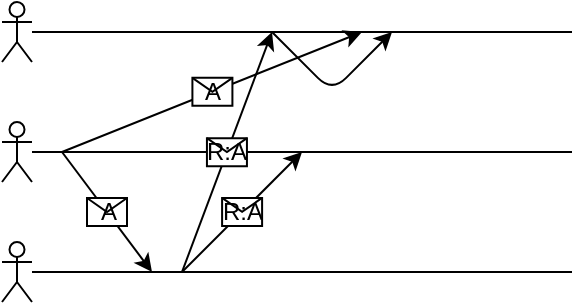 <mxfile version="13.9.9" type="device" pages="2"><diagram id="aXL-fSnY1vCYU4t0eZZc" name="causal_inversion"><mxGraphModel dx="1106" dy="892" grid="1" gridSize="10" guides="1" tooltips="1" connect="1" arrows="1" fold="1" page="1" pageScale="1" pageWidth="583" pageHeight="413" math="0" shadow="0"><root><mxCell id="0"/><mxCell id="1" parent="0"/><mxCell id="RU27EEWxE5Kz_wKuUPTf-1" value="" style="group" parent="1" vertex="1" connectable="0"><mxGeometry x="30" y="70" width="285" height="150" as="geometry"/></mxCell><mxCell id="HOGQgftxvfHG-K1m0OaL-1" value="" style="endArrow=none;html=1;" parent="RU27EEWxE5Kz_wKuUPTf-1" edge="1"><mxGeometry width="50" height="50" relative="1" as="geometry"><mxPoint x="15" y="15" as="sourcePoint"/><mxPoint x="285" y="15" as="targetPoint"/></mxGeometry></mxCell><mxCell id="HOGQgftxvfHG-K1m0OaL-2" value="" style="endArrow=none;html=1;" parent="RU27EEWxE5Kz_wKuUPTf-1" edge="1"><mxGeometry width="50" height="50" relative="1" as="geometry"><mxPoint x="15" y="75" as="sourcePoint"/><mxPoint x="285" y="75" as="targetPoint"/></mxGeometry></mxCell><mxCell id="HOGQgftxvfHG-K1m0OaL-3" value="" style="endArrow=none;html=1;" parent="RU27EEWxE5Kz_wKuUPTf-1" edge="1"><mxGeometry width="50" height="50" relative="1" as="geometry"><mxPoint x="15" y="135" as="sourcePoint"/><mxPoint x="285" y="135" as="targetPoint"/></mxGeometry></mxCell><mxCell id="HOGQgftxvfHG-K1m0OaL-6" value="" style="shape=umlActor;verticalLabelPosition=bottom;verticalAlign=top;html=1;outlineConnect=0;" parent="RU27EEWxE5Kz_wKuUPTf-1" vertex="1"><mxGeometry width="15" height="30" as="geometry"/></mxCell><mxCell id="HOGQgftxvfHG-K1m0OaL-7" value="" style="shape=umlActor;verticalLabelPosition=bottom;verticalAlign=top;html=1;outlineConnect=0;" parent="RU27EEWxE5Kz_wKuUPTf-1" vertex="1"><mxGeometry y="120" width="15" height="30" as="geometry"/></mxCell><mxCell id="HOGQgftxvfHG-K1m0OaL-8" value="" style="shape=umlActor;verticalLabelPosition=bottom;verticalAlign=top;html=1;outlineConnect=0;" parent="RU27EEWxE5Kz_wKuUPTf-1" vertex="1"><mxGeometry y="60" width="15" height="30" as="geometry"/></mxCell><mxCell id="HOGQgftxvfHG-K1m0OaL-10" value="" style="endArrow=classic;html=1;" parent="RU27EEWxE5Kz_wKuUPTf-1" edge="1"><mxGeometry relative="1" as="geometry"><mxPoint x="30" y="75" as="sourcePoint"/><mxPoint x="180" y="15" as="targetPoint"/></mxGeometry></mxCell><mxCell id="HOGQgftxvfHG-K1m0OaL-11" value="A" style="shape=message;html=1;outlineConnect=0;" parent="HOGQgftxvfHG-K1m0OaL-10" vertex="1"><mxGeometry width="20" height="14" relative="1" as="geometry"><mxPoint x="-10" y="-7" as="offset"/></mxGeometry></mxCell><mxCell id="HOGQgftxvfHG-K1m0OaL-12" value="" style="endArrow=classic;html=1;" parent="RU27EEWxE5Kz_wKuUPTf-1" edge="1"><mxGeometry relative="1" as="geometry"><mxPoint x="30" y="75" as="sourcePoint"/><mxPoint x="75" y="135" as="targetPoint"/></mxGeometry></mxCell><mxCell id="HOGQgftxvfHG-K1m0OaL-13" value="A" style="shape=message;html=1;outlineConnect=0;" parent="HOGQgftxvfHG-K1m0OaL-12" vertex="1"><mxGeometry width="20" height="14" relative="1" as="geometry"><mxPoint x="-10" y="-7" as="offset"/></mxGeometry></mxCell><mxCell id="HOGQgftxvfHG-K1m0OaL-14" value="" style="endArrow=classic;html=1;" parent="RU27EEWxE5Kz_wKuUPTf-1" edge="1"><mxGeometry relative="1" as="geometry"><mxPoint x="90" y="135" as="sourcePoint"/><mxPoint x="150" y="75" as="targetPoint"/></mxGeometry></mxCell><mxCell id="HOGQgftxvfHG-K1m0OaL-15" value="R:A" style="shape=message;html=1;outlineConnect=0;" parent="HOGQgftxvfHG-K1m0OaL-14" vertex="1"><mxGeometry width="20" height="14" relative="1" as="geometry"><mxPoint x="-10" y="-7" as="offset"/></mxGeometry></mxCell><mxCell id="HOGQgftxvfHG-K1m0OaL-16" value="" style="endArrow=classic;html=1;" parent="RU27EEWxE5Kz_wKuUPTf-1" edge="1"><mxGeometry relative="1" as="geometry"><mxPoint x="90" y="135" as="sourcePoint"/><mxPoint x="135" y="15" as="targetPoint"/></mxGeometry></mxCell><mxCell id="HOGQgftxvfHG-K1m0OaL-17" value="R:A" style="shape=message;html=1;outlineConnect=0;" parent="HOGQgftxvfHG-K1m0OaL-16" vertex="1"><mxGeometry width="20" height="14" relative="1" as="geometry"><mxPoint x="-10" y="-7" as="offset"/></mxGeometry></mxCell><mxCell id="HOGQgftxvfHG-K1m0OaL-18" value="" style="endArrow=classic;html=1;" parent="RU27EEWxE5Kz_wKuUPTf-1" edge="1"><mxGeometry width="50" height="50" relative="1" as="geometry"><mxPoint x="135" y="15" as="sourcePoint"/><mxPoint x="195" y="15" as="targetPoint"/><Array as="points"><mxPoint x="165" y="45"/></Array></mxGeometry></mxCell></root></mxGraphModel></diagram><diagram id="L5-LpOZDYPyABEC0YGd6" name="state_machine_rep"><mxGraphModel dx="1106" dy="892" grid="1" gridSize="10" guides="1" tooltips="1" connect="1" arrows="1" fold="1" page="1" pageScale="1" pageWidth="583" pageHeight="413" math="0" shadow="0"><root><mxCell id="8Zw4oxYm0BEPTpI5ZilU-0"/><mxCell id="8Zw4oxYm0BEPTpI5ZilU-1" parent="8Zw4oxYm0BEPTpI5ZilU-0"/><mxCell id="UfHrrKTZPttFB0l99gCn-1" value="" style="shape=actor;whiteSpace=wrap;html=1;" parent="8Zw4oxYm0BEPTpI5ZilU-1" vertex="1"><mxGeometry x="30" y="20" width="25.333" height="38" as="geometry"/></mxCell><mxCell id="UfHrrKTZPttFB0l99gCn-2" value="" style="shape=actor;whiteSpace=wrap;html=1;" parent="8Zw4oxYm0BEPTpI5ZilU-1" vertex="1"><mxGeometry x="30" y="70.667" width="25.333" height="38" as="geometry"/></mxCell><mxCell id="UfHrrKTZPttFB0l99gCn-5" value="" style="shape=actor;whiteSpace=wrap;html=1;" parent="8Zw4oxYm0BEPTpI5ZilU-1" vertex="1"><mxGeometry x="30" y="121.017" width="25.333" height="38" as="geometry"/></mxCell><mxCell id="UfHrrKTZPttFB0l99gCn-6" value="" style="shape=actor;whiteSpace=wrap;html=1;" parent="8Zw4oxYm0BEPTpI5ZilU-1" vertex="1"><mxGeometry x="30" y="172" width="25.333" height="38" as="geometry"/></mxCell><mxCell id="UfHrrKTZPttFB0l99gCn-7" value="" style="shape=cylinder3;whiteSpace=wrap;boundedLbl=1;backgroundOutline=1;size=15;rotation=90;html=1;" parent="8Zw4oxYm0BEPTpI5ZilU-1" vertex="1"><mxGeometry x="176.933" y="64.333" width="38" height="120.333" as="geometry"/></mxCell><mxCell id="UfHrrKTZPttFB0l99gCn-8" value="" style="endArrow=classic;html=1;edgeStyle=entityRelationEdgeStyle;" parent="8Zw4oxYm0BEPTpI5ZilU-1" edge="1"><mxGeometry x="30" y="20" width="50" height="50" as="geometry"><mxPoint x="61.667" y="203.667" as="sourcePoint"/><mxPoint x="131.333" y="127.667" as="targetPoint"/></mxGeometry></mxCell><mxCell id="UfHrrKTZPttFB0l99gCn-9" value="" style="endArrow=classic;html=1;edgeStyle=entityRelationEdgeStyle;" parent="8Zw4oxYm0BEPTpI5ZilU-1" edge="1"><mxGeometry x="30" y="20" width="50" height="50" as="geometry"><mxPoint x="61.667" y="146.667" as="sourcePoint"/><mxPoint x="131.333" y="115" as="targetPoint"/></mxGeometry></mxCell><mxCell id="UfHrrKTZPttFB0l99gCn-10" value="" style="endArrow=classic;html=1;edgeStyle=entityRelationEdgeStyle;" parent="8Zw4oxYm0BEPTpI5ZilU-1" edge="1"><mxGeometry x="30" y="20" width="50" height="50" as="geometry"><mxPoint x="61.667" y="89.667" as="sourcePoint"/><mxPoint x="131.333" y="134" as="targetPoint"/></mxGeometry></mxCell><mxCell id="UfHrrKTZPttFB0l99gCn-11" value="" style="endArrow=classic;html=1;edgeStyle=entityRelationEdgeStyle;" parent="8Zw4oxYm0BEPTpI5ZilU-1" edge="1"><mxGeometry x="30" y="20" width="50" height="50" as="geometry"><mxPoint x="61.667" y="45.333" as="sourcePoint"/><mxPoint x="131.333" y="121.333" as="targetPoint"/></mxGeometry></mxCell><mxCell id="UfHrrKTZPttFB0l99gCn-22" value="" style="html=1;verticalLabelPosition=bottom;align=center;labelBackgroundColor=#ffffff;verticalAlign=top;strokeWidth=2;strokeColor=#b85450;shadow=0;dashed=0;shape=mxgraph.ios7.icons.mail;fillColor=#f8cecc;" parent="8Zw4oxYm0BEPTpI5ZilU-1" vertex="1"><mxGeometry x="70" y="100" width="20" height="8.67" as="geometry"/></mxCell><mxCell id="UfHrrKTZPttFB0l99gCn-23" value="" style="html=1;verticalLabelPosition=bottom;align=center;labelBackgroundColor=#ffffff;verticalAlign=top;strokeWidth=2;strokeColor=#d79b00;shadow=0;dashed=0;shape=mxgraph.ios7.icons.mail;fillColor=#ffe6cc;" parent="8Zw4oxYm0BEPTpI5ZilU-1" vertex="1"><mxGeometry x="100" y="49.33" width="20" height="8.67" as="geometry"/></mxCell><mxCell id="UfHrrKTZPttFB0l99gCn-25" value="" style="html=1;verticalLabelPosition=bottom;align=center;labelBackgroundColor=#ffffff;verticalAlign=top;strokeWidth=2;strokeColor=#82b366;shadow=0;dashed=0;shape=mxgraph.ios7.icons.mail;fillColor=#d5e8d4;" parent="8Zw4oxYm0BEPTpI5ZilU-1" vertex="1"><mxGeometry x="70" y="150.35" width="20" height="8.67" as="geometry"/></mxCell><mxCell id="UfHrrKTZPttFB0l99gCn-26" value="" style="html=1;verticalLabelPosition=bottom;align=center;labelBackgroundColor=#ffffff;verticalAlign=top;strokeWidth=2;strokeColor=#0080F0;shadow=0;dashed=0;shape=mxgraph.ios7.icons.mail;" parent="8Zw4oxYm0BEPTpI5ZilU-1" vertex="1"><mxGeometry x="100" y="172" width="20" height="8.67" as="geometry"/></mxCell><mxCell id="UfHrrKTZPttFB0l99gCn-27" value="" style="html=1;verticalLabelPosition=bottom;align=center;labelBackgroundColor=#ffffff;verticalAlign=top;strokeWidth=2;strokeColor=#0080F0;shadow=0;dashed=0;shape=mxgraph.ios7.icons.mail;" parent="8Zw4oxYm0BEPTpI5ZilU-1" vertex="1"><mxGeometry x="340" y="120.17" width="20" height="8.67" as="geometry"/></mxCell><mxCell id="UfHrrKTZPttFB0l99gCn-28" value="" style="html=1;verticalLabelPosition=bottom;align=center;labelBackgroundColor=#ffffff;verticalAlign=top;strokeWidth=2;strokeColor=#82b366;shadow=0;dashed=0;shape=mxgraph.ios7.icons.mail;fillColor=#d5e8d4;" parent="8Zw4oxYm0BEPTpI5ZilU-1" vertex="1"><mxGeometry x="310" y="121.02" width="20" height="8.67" as="geometry"/></mxCell><mxCell id="UfHrrKTZPttFB0l99gCn-29" value="" style="html=1;verticalLabelPosition=bottom;align=center;labelBackgroundColor=#ffffff;verticalAlign=top;strokeWidth=2;strokeColor=#b85450;shadow=0;dashed=0;shape=mxgraph.ios7.icons.mail;fillColor=#f8cecc;" parent="8Zw4oxYm0BEPTpI5ZilU-1" vertex="1"><mxGeometry x="250" y="120.17" width="20" height="8.67" as="geometry"/></mxCell><mxCell id="UfHrrKTZPttFB0l99gCn-30" value="" style="html=1;verticalLabelPosition=bottom;align=center;labelBackgroundColor=#ffffff;verticalAlign=top;strokeWidth=2;strokeColor=#d79b00;shadow=0;dashed=0;shape=mxgraph.ios7.icons.mail;fillColor=#ffe6cc;" parent="8Zw4oxYm0BEPTpI5ZilU-1" vertex="1"><mxGeometry x="280" y="121.02" width="20" height="8.67" as="geometry"/></mxCell><mxCell id="UfHrrKTZPttFB0l99gCn-61" value="" style="group" parent="8Zw4oxYm0BEPTpI5ZilU-1" vertex="1" connectable="0"><mxGeometry x="480" y="180" width="67.92" height="78" as="geometry"/></mxCell><mxCell id="UfHrrKTZPttFB0l99gCn-37" value="" style="ellipse;strokeWidth=1;strokeColor=#66FF66;container=0;" parent="UfHrrKTZPttFB0l99gCn-61" vertex="1"><mxGeometry x="28.483" width="13.146" height="13.146" as="geometry"/></mxCell><mxCell id="UfHrrKTZPttFB0l99gCn-38" value="" style="ellipse;html=1;shape=endState;strokeColor=#66FF66;container=0;" parent="UfHrrKTZPttFB0l99gCn-61" vertex="1"><mxGeometry x="30.674" y="64.854" width="13.146" height="13.146" as="geometry"/></mxCell><mxCell id="UfHrrKTZPttFB0l99gCn-39" value="" style="ellipse;strokeColor=#66FF66;container=0;" parent="UfHrrKTZPttFB0l99gCn-61" vertex="1"><mxGeometry x="28.483" y="25.416" width="13.146" height="13.146" as="geometry"/></mxCell><mxCell id="UfHrrKTZPttFB0l99gCn-40" style="rounded=0;orthogonalLoop=1;jettySize=auto;html=1;exitX=0.5;exitY=1;exitDx=0;exitDy=0;entryX=0.5;entryY=0;entryDx=0;entryDy=0;strokeWidth=1;strokeColor=#66FF66;" parent="UfHrrKTZPttFB0l99gCn-61" source="UfHrrKTZPttFB0l99gCn-37" target="UfHrrKTZPttFB0l99gCn-39" edge="1"><mxGeometry as="geometry"/></mxCell><mxCell id="UfHrrKTZPttFB0l99gCn-41" value="" style="ellipse;strokeColor=#66FF66;container=0;" parent="UfHrrKTZPttFB0l99gCn-61" vertex="1"><mxGeometry y="34.18" width="13.146" height="13.146" as="geometry"/></mxCell><mxCell id="UfHrrKTZPttFB0l99gCn-42" style="edgeStyle=none;rounded=0;orthogonalLoop=1;jettySize=auto;html=1;exitX=0;exitY=0.5;exitDx=0;exitDy=0;entryX=1;entryY=0.5;entryDx=0;entryDy=0;strokeWidth=1;strokeColor=#66FF66;" parent="UfHrrKTZPttFB0l99gCn-61" source="UfHrrKTZPttFB0l99gCn-39" target="UfHrrKTZPttFB0l99gCn-41" edge="1"><mxGeometry as="geometry"/></mxCell><mxCell id="UfHrrKTZPttFB0l99gCn-47" style="edgeStyle=none;rounded=0;orthogonalLoop=1;jettySize=auto;html=1;exitX=1;exitY=1;exitDx=0;exitDy=0;entryX=0;entryY=0.5;entryDx=0;entryDy=0;strokeWidth=1;strokeColor=#66FF66;" parent="UfHrrKTZPttFB0l99gCn-61" source="UfHrrKTZPttFB0l99gCn-43" target="UfHrrKTZPttFB0l99gCn-38" edge="1"><mxGeometry as="geometry"/></mxCell><mxCell id="UfHrrKTZPttFB0l99gCn-43" value="" style="ellipse;strokeColor=#66FF66;container=0;" parent="UfHrrKTZPttFB0l99gCn-61" vertex="1"><mxGeometry x="4.382" y="56.09" width="13.146" height="13.146" as="geometry"/></mxCell><mxCell id="UfHrrKTZPttFB0l99gCn-44" style="edgeStyle=none;rounded=0;orthogonalLoop=1;jettySize=auto;html=1;exitX=0.5;exitY=1;exitDx=0;exitDy=0;entryX=0.5;entryY=0;entryDx=0;entryDy=0;strokeWidth=1;strokeColor=#66FF66;" parent="UfHrrKTZPttFB0l99gCn-61" source="UfHrrKTZPttFB0l99gCn-41" target="UfHrrKTZPttFB0l99gCn-43" edge="1"><mxGeometry as="geometry"/></mxCell><mxCell id="UfHrrKTZPttFB0l99gCn-48" style="edgeStyle=none;rounded=0;orthogonalLoop=1;jettySize=auto;html=1;exitX=0.5;exitY=1;exitDx=0;exitDy=0;entryX=0.5;entryY=0;entryDx=0;entryDy=0;strokeWidth=1;strokeColor=#66FF66;" parent="UfHrrKTZPttFB0l99gCn-61" source="UfHrrKTZPttFB0l99gCn-45" target="UfHrrKTZPttFB0l99gCn-38" edge="1"><mxGeometry as="geometry"/></mxCell><mxCell id="UfHrrKTZPttFB0l99gCn-45" value="" style="ellipse;strokeColor=#66FF66;container=0;" parent="UfHrrKTZPttFB0l99gCn-61" vertex="1"><mxGeometry x="30.674" y="42.944" width="13.146" height="13.146" as="geometry"/></mxCell><mxCell id="UfHrrKTZPttFB0l99gCn-46" style="edgeStyle=none;rounded=0;orthogonalLoop=1;jettySize=auto;html=1;exitX=1;exitY=0.5;exitDx=0;exitDy=0;entryX=0;entryY=0.5;entryDx=0;entryDy=0;strokeWidth=1;strokeColor=#66FF66;" parent="UfHrrKTZPttFB0l99gCn-61" source="UfHrrKTZPttFB0l99gCn-41" target="UfHrrKTZPttFB0l99gCn-45" edge="1"><mxGeometry as="geometry"/></mxCell><mxCell id="UfHrrKTZPttFB0l99gCn-54" style="edgeStyle=orthogonalEdgeStyle;rounded=0;orthogonalLoop=1;jettySize=auto;html=1;exitX=1;exitY=0;exitDx=0;exitDy=0;entryX=1;entryY=0;entryDx=0;entryDy=0;strokeWidth=1;curved=1;strokeColor=#66FF66;" parent="UfHrrKTZPttFB0l99gCn-61" source="UfHrrKTZPttFB0l99gCn-49" target="UfHrrKTZPttFB0l99gCn-39" edge="1"><mxGeometry as="geometry"><Array as="points"><mxPoint x="66.167" y="27.169"/></Array></mxGeometry></mxCell><mxCell id="UfHrrKTZPttFB0l99gCn-49" value="" style="ellipse;strokeColor=#66FF66;container=0;" parent="UfHrrKTZPttFB0l99gCn-61" vertex="1"><mxGeometry x="54.774" y="51.708" width="13.146" height="13.146" as="geometry"/></mxCell><mxCell id="UfHrrKTZPttFB0l99gCn-52" style="edgeStyle=orthogonalEdgeStyle;curved=1;rounded=0;orthogonalLoop=1;jettySize=auto;html=1;exitX=1;exitY=0.5;exitDx=0;exitDy=0;entryX=0.5;entryY=0;entryDx=0;entryDy=0;strokeWidth=1;strokeColor=#66FF66;" parent="UfHrrKTZPttFB0l99gCn-61" source="UfHrrKTZPttFB0l99gCn-39" target="UfHrrKTZPttFB0l99gCn-49" edge="1"><mxGeometry as="geometry"/></mxCell><mxCell id="UfHrrKTZPttFB0l99gCn-51" style="rounded=0;orthogonalLoop=1;jettySize=auto;html=1;exitX=1;exitY=1;exitDx=0;exitDy=0;entryX=0;entryY=0.5;entryDx=0;entryDy=0;strokeWidth=1;strokeColor=#66FF66;" parent="UfHrrKTZPttFB0l99gCn-61" source="UfHrrKTZPttFB0l99gCn-45" target="UfHrrKTZPttFB0l99gCn-49" edge="1"><mxGeometry as="geometry"/></mxCell><mxCell id="UfHrrKTZPttFB0l99gCn-50" style="edgeStyle=orthogonalEdgeStyle;rounded=0;orthogonalLoop=1;jettySize=auto;html=1;exitX=1;exitY=0.5;exitDx=0;exitDy=0;entryX=1;entryY=0;entryDx=0;entryDy=0;strokeWidth=1;curved=1;strokeColor=#66FF66;" parent="UfHrrKTZPttFB0l99gCn-61" source="UfHrrKTZPttFB0l99gCn-45" target="UfHrrKTZPttFB0l99gCn-45" edge="1"><mxGeometry as="geometry"><Array as="points"><mxPoint x="52.583" y="49.517"/><mxPoint x="52.583" y="44.697"/></Array></mxGeometry></mxCell><mxCell id="UfHrrKTZPttFB0l99gCn-99" value="" style="group" parent="8Zw4oxYm0BEPTpI5ZilU-1" vertex="1" connectable="0"><mxGeometry x="480" y="90" width="67.92" height="78" as="geometry"/></mxCell><mxCell id="UfHrrKTZPttFB0l99gCn-64" value="" style="ellipse;strokeWidth=1;container=0;strokeColor=#FF0D1D;" parent="UfHrrKTZPttFB0l99gCn-99" vertex="1"><mxGeometry x="28.483" width="13.146" height="13.146" as="geometry"/></mxCell><mxCell id="UfHrrKTZPttFB0l99gCn-65" value="" style="ellipse;html=1;shape=endState;container=0;strokeColor=#FF0D1D;" parent="UfHrrKTZPttFB0l99gCn-99" vertex="1"><mxGeometry x="30.674" y="64.854" width="13.146" height="13.146" as="geometry"/></mxCell><mxCell id="UfHrrKTZPttFB0l99gCn-66" value="" style="ellipse;container=0;strokeColor=#FF0D1D;" parent="UfHrrKTZPttFB0l99gCn-99" vertex="1"><mxGeometry x="28.483" y="25.416" width="13.146" height="13.146" as="geometry"/></mxCell><mxCell id="UfHrrKTZPttFB0l99gCn-67" style="rounded=0;orthogonalLoop=1;jettySize=auto;html=1;exitX=0.5;exitY=1;exitDx=0;exitDy=0;entryX=0.5;entryY=0;entryDx=0;entryDy=0;strokeWidth=1;strokeColor=#FF0D1D;" parent="UfHrrKTZPttFB0l99gCn-99" source="UfHrrKTZPttFB0l99gCn-64" target="UfHrrKTZPttFB0l99gCn-66" edge="1"><mxGeometry as="geometry"/></mxCell><mxCell id="UfHrrKTZPttFB0l99gCn-68" value="" style="ellipse;container=0;strokeColor=#FF0D1D;" parent="UfHrrKTZPttFB0l99gCn-99" vertex="1"><mxGeometry y="34.18" width="13.146" height="13.146" as="geometry"/></mxCell><mxCell id="UfHrrKTZPttFB0l99gCn-69" style="edgeStyle=none;rounded=0;orthogonalLoop=1;jettySize=auto;html=1;exitX=0;exitY=0.5;exitDx=0;exitDy=0;entryX=1;entryY=0.5;entryDx=0;entryDy=0;strokeWidth=1;strokeColor=#FF0D1D;" parent="UfHrrKTZPttFB0l99gCn-99" source="UfHrrKTZPttFB0l99gCn-66" target="UfHrrKTZPttFB0l99gCn-68" edge="1"><mxGeometry as="geometry"/></mxCell><mxCell id="UfHrrKTZPttFB0l99gCn-70" style="edgeStyle=none;rounded=0;orthogonalLoop=1;jettySize=auto;html=1;exitX=1;exitY=1;exitDx=0;exitDy=0;entryX=0;entryY=0.5;entryDx=0;entryDy=0;strokeWidth=1;strokeColor=#FF0D1D;" parent="UfHrrKTZPttFB0l99gCn-99" source="UfHrrKTZPttFB0l99gCn-71" target="UfHrrKTZPttFB0l99gCn-65" edge="1"><mxGeometry as="geometry"/></mxCell><mxCell id="UfHrrKTZPttFB0l99gCn-71" value="" style="ellipse;container=0;strokeColor=#FF0D1D;" parent="UfHrrKTZPttFB0l99gCn-99" vertex="1"><mxGeometry x="4.382" y="56.09" width="13.146" height="13.146" as="geometry"/></mxCell><mxCell id="UfHrrKTZPttFB0l99gCn-72" style="edgeStyle=none;rounded=0;orthogonalLoop=1;jettySize=auto;html=1;exitX=0.5;exitY=1;exitDx=0;exitDy=0;entryX=0.5;entryY=0;entryDx=0;entryDy=0;strokeWidth=1;strokeColor=#FF0D1D;" parent="UfHrrKTZPttFB0l99gCn-99" source="UfHrrKTZPttFB0l99gCn-68" target="UfHrrKTZPttFB0l99gCn-71" edge="1"><mxGeometry as="geometry"/></mxCell><mxCell id="UfHrrKTZPttFB0l99gCn-73" style="edgeStyle=none;rounded=0;orthogonalLoop=1;jettySize=auto;html=1;exitX=0.5;exitY=1;exitDx=0;exitDy=0;entryX=0.5;entryY=0;entryDx=0;entryDy=0;strokeWidth=1;strokeColor=#FF0D1D;" parent="UfHrrKTZPttFB0l99gCn-99" source="UfHrrKTZPttFB0l99gCn-74" target="UfHrrKTZPttFB0l99gCn-65" edge="1"><mxGeometry as="geometry"/></mxCell><mxCell id="UfHrrKTZPttFB0l99gCn-74" value="" style="ellipse;container=0;strokeColor=#FF0D1D;" parent="UfHrrKTZPttFB0l99gCn-99" vertex="1"><mxGeometry x="30.674" y="42.944" width="13.146" height="13.146" as="geometry"/></mxCell><mxCell id="UfHrrKTZPttFB0l99gCn-75" style="edgeStyle=none;rounded=0;orthogonalLoop=1;jettySize=auto;html=1;exitX=1;exitY=0.5;exitDx=0;exitDy=0;entryX=0;entryY=0.5;entryDx=0;entryDy=0;strokeWidth=1;strokeColor=#FF0D1D;" parent="UfHrrKTZPttFB0l99gCn-99" source="UfHrrKTZPttFB0l99gCn-68" target="UfHrrKTZPttFB0l99gCn-74" edge="1"><mxGeometry as="geometry"/></mxCell><mxCell id="UfHrrKTZPttFB0l99gCn-76" style="edgeStyle=orthogonalEdgeStyle;rounded=0;orthogonalLoop=1;jettySize=auto;html=1;exitX=1;exitY=0;exitDx=0;exitDy=0;entryX=1;entryY=0;entryDx=0;entryDy=0;strokeWidth=1;curved=1;strokeColor=#FF0D1D;" parent="UfHrrKTZPttFB0l99gCn-99" source="UfHrrKTZPttFB0l99gCn-77" target="UfHrrKTZPttFB0l99gCn-66" edge="1"><mxGeometry as="geometry"><Array as="points"><mxPoint x="66.167" y="27.169"/></Array></mxGeometry></mxCell><mxCell id="UfHrrKTZPttFB0l99gCn-77" value="" style="ellipse;container=0;strokeColor=#FF0D1D;" parent="UfHrrKTZPttFB0l99gCn-99" vertex="1"><mxGeometry x="54.774" y="51.708" width="13.146" height="13.146" as="geometry"/></mxCell><mxCell id="UfHrrKTZPttFB0l99gCn-78" style="edgeStyle=orthogonalEdgeStyle;curved=1;rounded=0;orthogonalLoop=1;jettySize=auto;html=1;exitX=1;exitY=0.5;exitDx=0;exitDy=0;entryX=0.5;entryY=0;entryDx=0;entryDy=0;strokeWidth=1;strokeColor=#FF0D1D;" parent="UfHrrKTZPttFB0l99gCn-99" source="UfHrrKTZPttFB0l99gCn-66" target="UfHrrKTZPttFB0l99gCn-77" edge="1"><mxGeometry as="geometry"/></mxCell><mxCell id="UfHrrKTZPttFB0l99gCn-79" style="rounded=0;orthogonalLoop=1;jettySize=auto;html=1;exitX=1;exitY=1;exitDx=0;exitDy=0;entryX=0;entryY=0.5;entryDx=0;entryDy=0;strokeWidth=1;strokeColor=#FF0D1D;" parent="UfHrrKTZPttFB0l99gCn-99" source="UfHrrKTZPttFB0l99gCn-74" target="UfHrrKTZPttFB0l99gCn-77" edge="1"><mxGeometry as="geometry"/></mxCell><mxCell id="UfHrrKTZPttFB0l99gCn-80" style="edgeStyle=orthogonalEdgeStyle;rounded=0;orthogonalLoop=1;jettySize=auto;html=1;exitX=1;exitY=0.5;exitDx=0;exitDy=0;entryX=1;entryY=0;entryDx=0;entryDy=0;strokeWidth=1;curved=1;strokeColor=#FF0D1D;" parent="UfHrrKTZPttFB0l99gCn-99" source="UfHrrKTZPttFB0l99gCn-74" target="UfHrrKTZPttFB0l99gCn-74" edge="1"><mxGeometry as="geometry"><Array as="points"><mxPoint x="52.583" y="49.517"/><mxPoint x="52.583" y="44.697"/></Array></mxGeometry></mxCell><mxCell id="UfHrrKTZPttFB0l99gCn-82" value="" style="ellipse;strokeWidth=1;container=0;strokeColor=#3333FF;" parent="8Zw4oxYm0BEPTpI5ZilU-1" vertex="1"><mxGeometry x="508.483" width="13.146" height="13.146" as="geometry"/></mxCell><mxCell id="UfHrrKTZPttFB0l99gCn-83" value="" style="ellipse;html=1;shape=endState;container=0;strokeColor=#3333FF;" parent="8Zw4oxYm0BEPTpI5ZilU-1" vertex="1"><mxGeometry x="510.674" y="64.854" width="13.146" height="13.146" as="geometry"/></mxCell><mxCell id="UfHrrKTZPttFB0l99gCn-84" value="" style="ellipse;container=0;strokeColor=#3333FF;" parent="8Zw4oxYm0BEPTpI5ZilU-1" vertex="1"><mxGeometry x="508.483" y="25.416" width="13.146" height="13.146" as="geometry"/></mxCell><mxCell id="UfHrrKTZPttFB0l99gCn-85" style="rounded=0;orthogonalLoop=1;jettySize=auto;html=1;exitX=0.5;exitY=1;exitDx=0;exitDy=0;entryX=0.5;entryY=0;entryDx=0;entryDy=0;strokeWidth=1;strokeColor=#3333FF;" parent="8Zw4oxYm0BEPTpI5ZilU-1" source="UfHrrKTZPttFB0l99gCn-82" target="UfHrrKTZPttFB0l99gCn-84" edge="1"><mxGeometry x="480" as="geometry"/></mxCell><mxCell id="UfHrrKTZPttFB0l99gCn-86" value="" style="ellipse;container=0;strokeColor=#3333FF;" parent="8Zw4oxYm0BEPTpI5ZilU-1" vertex="1"><mxGeometry x="480" y="34.18" width="13.146" height="13.146" as="geometry"/></mxCell><mxCell id="UfHrrKTZPttFB0l99gCn-87" style="edgeStyle=none;rounded=0;orthogonalLoop=1;jettySize=auto;html=1;exitX=0;exitY=0.5;exitDx=0;exitDy=0;entryX=1;entryY=0.5;entryDx=0;entryDy=0;strokeWidth=1;strokeColor=#3333FF;" parent="8Zw4oxYm0BEPTpI5ZilU-1" source="UfHrrKTZPttFB0l99gCn-84" target="UfHrrKTZPttFB0l99gCn-86" edge="1"><mxGeometry x="480" as="geometry"/></mxCell><mxCell id="UfHrrKTZPttFB0l99gCn-88" style="edgeStyle=none;rounded=0;orthogonalLoop=1;jettySize=auto;html=1;exitX=1;exitY=1;exitDx=0;exitDy=0;entryX=0;entryY=0.5;entryDx=0;entryDy=0;strokeWidth=1;strokeColor=#3333FF;" parent="8Zw4oxYm0BEPTpI5ZilU-1" source="UfHrrKTZPttFB0l99gCn-89" target="UfHrrKTZPttFB0l99gCn-83" edge="1"><mxGeometry x="480" as="geometry"/></mxCell><mxCell id="UfHrrKTZPttFB0l99gCn-89" value="" style="ellipse;container=0;strokeColor=#3333FF;" parent="8Zw4oxYm0BEPTpI5ZilU-1" vertex="1"><mxGeometry x="484.382" y="56.09" width="13.146" height="13.146" as="geometry"/></mxCell><mxCell id="UfHrrKTZPttFB0l99gCn-90" style="edgeStyle=none;rounded=0;orthogonalLoop=1;jettySize=auto;html=1;exitX=0.5;exitY=1;exitDx=0;exitDy=0;entryX=0.5;entryY=0;entryDx=0;entryDy=0;strokeWidth=1;strokeColor=#3333FF;" parent="8Zw4oxYm0BEPTpI5ZilU-1" source="UfHrrKTZPttFB0l99gCn-86" target="UfHrrKTZPttFB0l99gCn-89" edge="1"><mxGeometry x="480" as="geometry"/></mxCell><mxCell id="UfHrrKTZPttFB0l99gCn-91" style="edgeStyle=none;rounded=0;orthogonalLoop=1;jettySize=auto;html=1;exitX=0.5;exitY=1;exitDx=0;exitDy=0;entryX=0.5;entryY=0;entryDx=0;entryDy=0;strokeWidth=1;strokeColor=#3333FF;" parent="8Zw4oxYm0BEPTpI5ZilU-1" source="UfHrrKTZPttFB0l99gCn-92" target="UfHrrKTZPttFB0l99gCn-83" edge="1"><mxGeometry x="480" as="geometry"/></mxCell><mxCell id="UfHrrKTZPttFB0l99gCn-92" value="" style="ellipse;container=0;strokeColor=#3333FF;" parent="8Zw4oxYm0BEPTpI5ZilU-1" vertex="1"><mxGeometry x="510.674" y="42.944" width="13.146" height="13.146" as="geometry"/></mxCell><mxCell id="UfHrrKTZPttFB0l99gCn-93" style="edgeStyle=none;rounded=0;orthogonalLoop=1;jettySize=auto;html=1;exitX=1;exitY=0.5;exitDx=0;exitDy=0;entryX=0;entryY=0.5;entryDx=0;entryDy=0;strokeWidth=1;strokeColor=#3333FF;" parent="8Zw4oxYm0BEPTpI5ZilU-1" source="UfHrrKTZPttFB0l99gCn-86" target="UfHrrKTZPttFB0l99gCn-92" edge="1"><mxGeometry x="480" as="geometry"/></mxCell><mxCell id="UfHrrKTZPttFB0l99gCn-94" style="edgeStyle=orthogonalEdgeStyle;rounded=0;orthogonalLoop=1;jettySize=auto;html=1;exitX=1;exitY=0;exitDx=0;exitDy=0;entryX=1;entryY=0;entryDx=0;entryDy=0;strokeWidth=1;curved=1;strokeColor=#3333FF;" parent="8Zw4oxYm0BEPTpI5ZilU-1" source="UfHrrKTZPttFB0l99gCn-95" target="UfHrrKTZPttFB0l99gCn-84" edge="1"><mxGeometry x="480" as="geometry"><Array as="points"><mxPoint x="546.167" y="27.169"/></Array></mxGeometry></mxCell><mxCell id="UfHrrKTZPttFB0l99gCn-95" value="" style="ellipse;container=0;strokeColor=#3333FF;" parent="8Zw4oxYm0BEPTpI5ZilU-1" vertex="1"><mxGeometry x="534.774" y="51.708" width="13.146" height="13.146" as="geometry"/></mxCell><mxCell id="UfHrrKTZPttFB0l99gCn-96" style="edgeStyle=orthogonalEdgeStyle;curved=1;rounded=0;orthogonalLoop=1;jettySize=auto;html=1;exitX=1;exitY=0.5;exitDx=0;exitDy=0;entryX=0.5;entryY=0;entryDx=0;entryDy=0;strokeWidth=1;strokeColor=#3333FF;" parent="8Zw4oxYm0BEPTpI5ZilU-1" source="UfHrrKTZPttFB0l99gCn-84" target="UfHrrKTZPttFB0l99gCn-95" edge="1"><mxGeometry x="480" as="geometry"/></mxCell><mxCell id="UfHrrKTZPttFB0l99gCn-97" style="rounded=0;orthogonalLoop=1;jettySize=auto;html=1;exitX=1;exitY=1;exitDx=0;exitDy=0;entryX=0;entryY=0.5;entryDx=0;entryDy=0;strokeWidth=1;strokeColor=#3333FF;" parent="8Zw4oxYm0BEPTpI5ZilU-1" source="UfHrrKTZPttFB0l99gCn-92" target="UfHrrKTZPttFB0l99gCn-95" edge="1"><mxGeometry x="480" as="geometry"/></mxCell><mxCell id="UfHrrKTZPttFB0l99gCn-98" style="edgeStyle=orthogonalEdgeStyle;rounded=0;orthogonalLoop=1;jettySize=auto;html=1;exitX=1;exitY=0.5;exitDx=0;exitDy=0;entryX=1;entryY=0;entryDx=0;entryDy=0;strokeWidth=1;curved=1;strokeColor=#3333FF;" parent="8Zw4oxYm0BEPTpI5ZilU-1" source="UfHrrKTZPttFB0l99gCn-92" target="UfHrrKTZPttFB0l99gCn-92" edge="1"><mxGeometry x="480" as="geometry"><Array as="points"><mxPoint x="532.583" y="49.517"/><mxPoint x="532.583" y="44.697"/></Array></mxGeometry></mxCell><mxCell id="UfHrrKTZPttFB0l99gCn-31" value="" style="endArrow=classic;html=1;strokeWidth=2;edgeStyle=entityRelationEdgeStyle;" parent="8Zw4oxYm0BEPTpI5ZilU-1" edge="1"><mxGeometry x="370" y="80" width="50" height="50" as="geometry"><mxPoint x="370" y="129.5" as="sourcePoint"/><mxPoint x="470" y="40" as="targetPoint"/></mxGeometry></mxCell><mxCell id="UfHrrKTZPttFB0l99gCn-32" value="" style="endArrow=classic;html=1;strokeWidth=2;edgeStyle=entityRelationEdgeStyle;" parent="8Zw4oxYm0BEPTpI5ZilU-1" edge="1"><mxGeometry x="370" y="80" width="50" height="50" as="geometry"><mxPoint x="370" y="129.5" as="sourcePoint"/><mxPoint x="470" y="130" as="targetPoint"/></mxGeometry></mxCell><mxCell id="UfHrrKTZPttFB0l99gCn-34" value="" style="endArrow=classic;html=1;strokeWidth=2;edgeStyle=entityRelationEdgeStyle;" parent="8Zw4oxYm0BEPTpI5ZilU-1" edge="1"><mxGeometry x="370" y="80" width="50" height="50" as="geometry"><mxPoint x="370" y="129.5" as="sourcePoint"/><mxPoint x="470" y="220" as="targetPoint"/></mxGeometry></mxCell><mxCell id="-f05hxSjj-Bpgi3GwOW_-0" value="Multicast&lt;br&gt;Totalmente&lt;br&gt;Ordenado" style="text;html=1;align=center;verticalAlign=middle;resizable=0;points=[];autosize=1;" vertex="1" parent="8Zw4oxYm0BEPTpI5ZilU-1"><mxGeometry x="144.93" y="100.36" width="70" height="50" as="geometry"/></mxCell></root></mxGraphModel></diagram></mxfile>